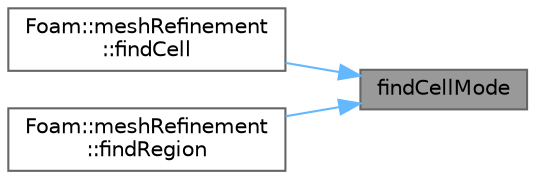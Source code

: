 digraph "findCellMode"
{
 // LATEX_PDF_SIZE
  bgcolor="transparent";
  edge [fontname=Helvetica,fontsize=10,labelfontname=Helvetica,labelfontsize=10];
  node [fontname=Helvetica,fontsize=10,shape=box,height=0.2,width=0.4];
  rankdir="RL";
  Node1 [id="Node000001",label="findCellMode",height=0.2,width=0.4,color="gray40", fillcolor="grey60", style="filled", fontcolor="black",tooltip=" "];
  Node1 -> Node2 [id="edge1_Node000001_Node000002",dir="back",color="steelblue1",style="solid",tooltip=" "];
  Node2 [id="Node000002",label="Foam::meshRefinement\l::findCell",height=0.2,width=0.4,color="grey40", fillcolor="white", style="filled",URL="$classFoam_1_1meshRefinement.html#a884048ade92cce77ac57bc9cce91eed3",tooltip=" "];
  Node1 -> Node3 [id="edge2_Node000001_Node000003",dir="back",color="steelblue1",style="solid",tooltip=" "];
  Node3 [id="Node000003",label="Foam::meshRefinement\l::findRegion",height=0.2,width=0.4,color="grey40", fillcolor="white", style="filled",URL="$classFoam_1_1meshRefinement.html#ab31250156b2966c21c7dca3eb1dee42f",tooltip=" "];
}
